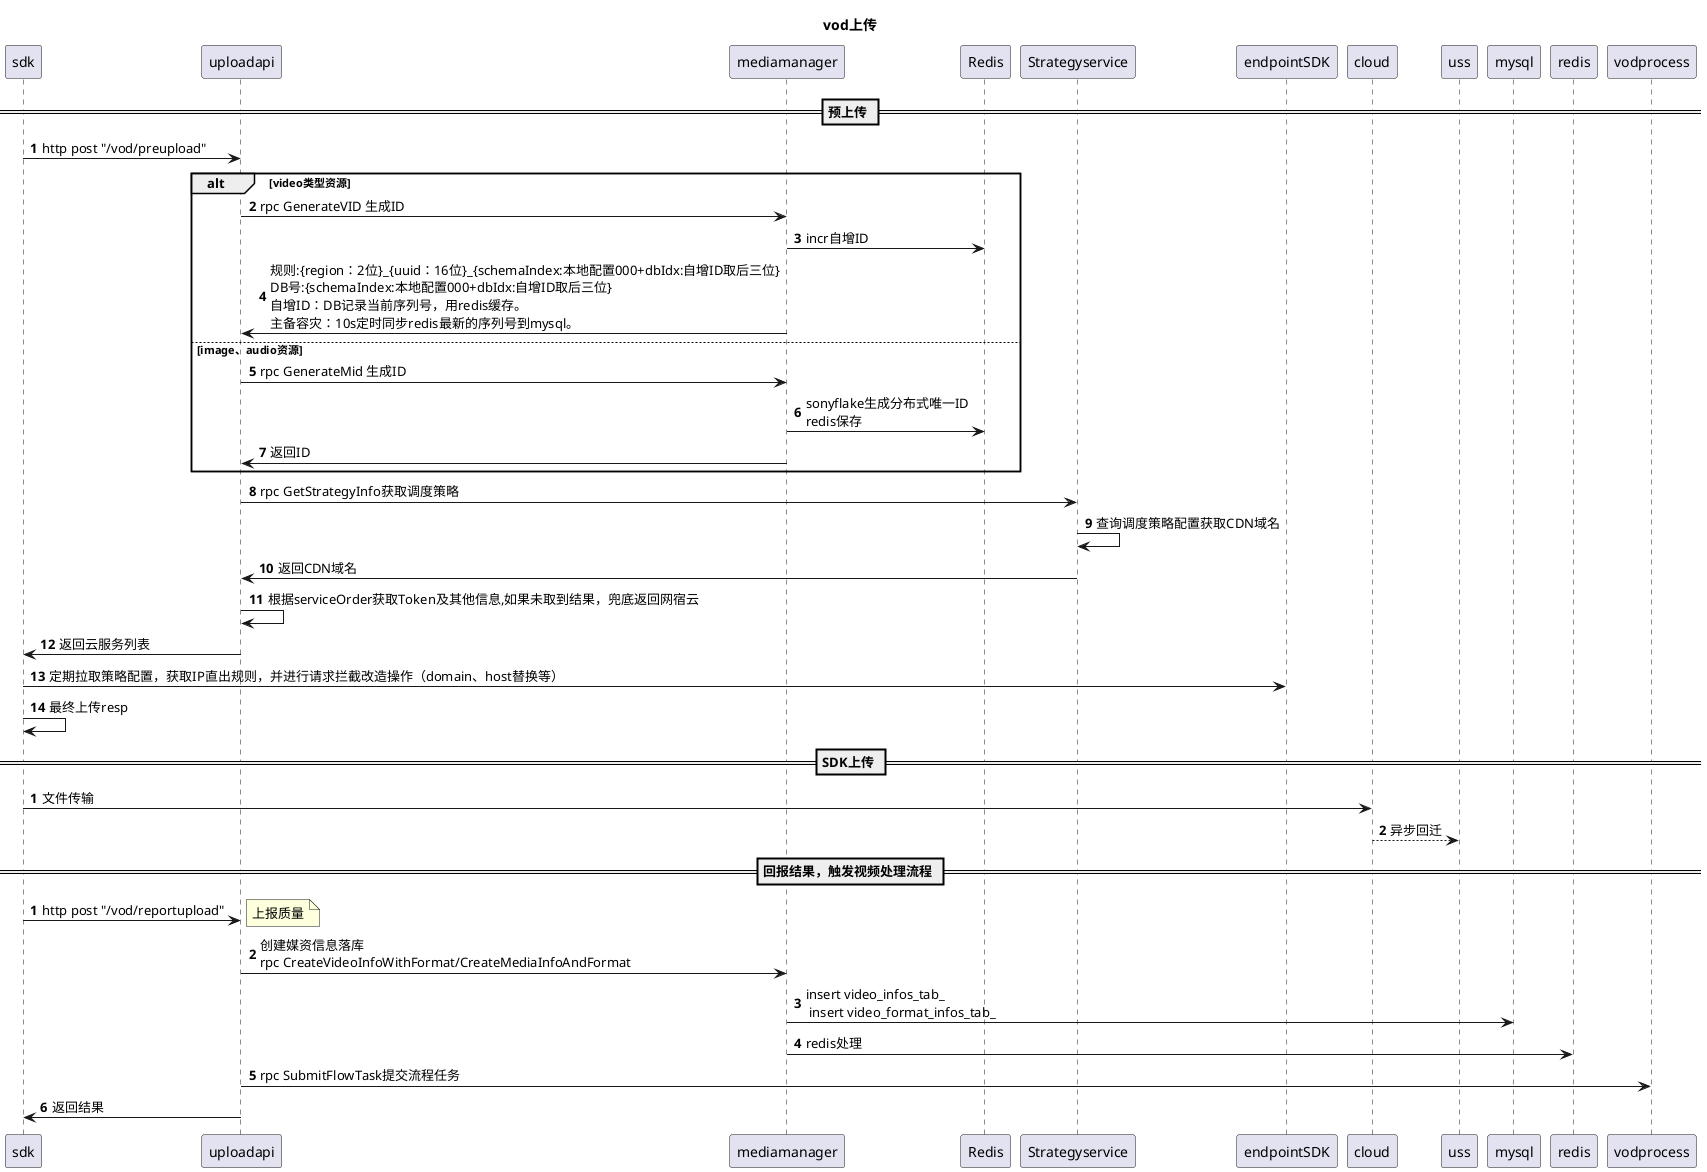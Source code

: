 @startuml upload

title vod上传

== 预上传 ==
autonumber

sdk -> uploadapi: http post "/vod/preupload"

alt video类型资源
uploadapi -> mediamanager: rpc GenerateVID 生成ID
mediamanager-> Redis: incr自增ID
mediamanager-> uploadapi: 规则:{region：2位}_{uuid：16位}_{schemaIndex:本地配置000+dbIdx:自增ID取后三位}\nDB号:{schemaIndex:本地配置000+dbIdx:自增ID取后三位}\n自增ID：DB记录当前序列号，用redis缓存。\n主备容灾：10s定时同步redis最新的序列号到mysql。
else image、audio资源
uploadapi -> mediamanager: rpc GenerateMid 生成ID
mediamanager-> Redis: sonyflake生成分布式唯一ID\nredis保存
mediamanager-> uploadapi: 返回ID
end

uploadapi -> Strategyservice: rpc GetStrategyInfo获取调度策略
Strategyservice -> Strategyservice: 查询调度策略配置获取CDN域名
Strategyservice-> uploadapi:返回CDN域名
uploadapi ->uploadapi: 根据serviceOrder获取Token及其他信息,如果未取到结果，兜底返回网宿云
uploadapi -> sdk: 返回云服务列表
sdk -> endpointSDK:定期拉取策略配置，获取IP直出规则，并进行请求拦截改造操作（domain、host替换等）
sdk -> sdk:最终上传resp


== SDK上传 ==
autonumber
sdk->cloud:文件传输
cloud --> uss:异步回迁

== 回报结果，触发视频处理流程 ==
autonumber
sdk -> uploadapi: http post "/vod/reportupload"
note right 
上报质量
end note

uploadapi -> mediamanager: 创建媒资信息落库\nrpc CreateVideoInfoWithFormat/CreateMediaInfoAndFormat
mediamanager -> mysql: insert video_infos_tab_\n insert video_format_infos_tab_
mediamanager -> redis: redis处理
uploadapi -> vodprocess: rpc SubmitFlowTask提交流程任务
uploadapi -> sdk: 返回结果


@enduml